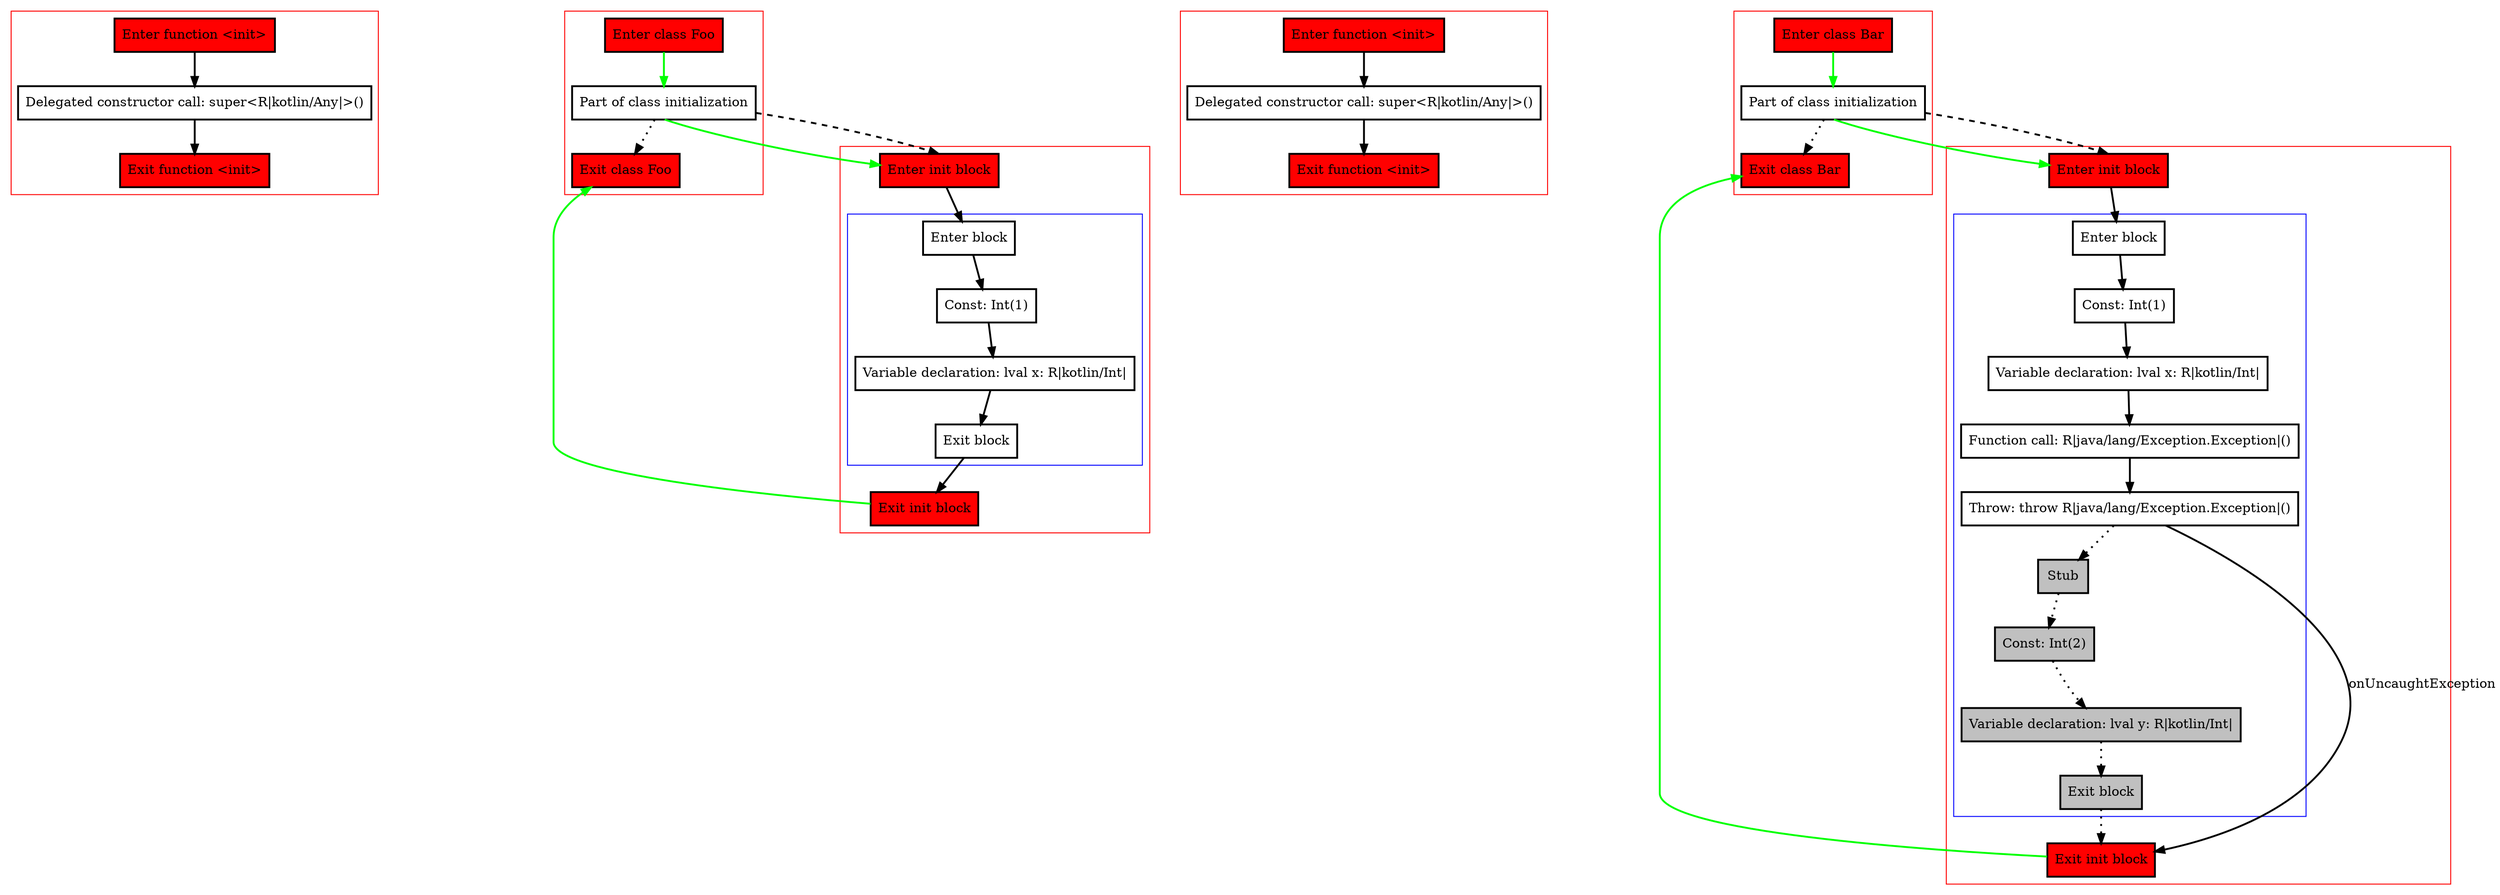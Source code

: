 digraph initBlock_kt {
    graph [nodesep=3]
    node [shape=box penwidth=2]
    edge [penwidth=2]

    subgraph cluster_0 {
        color=red
        0 [label="Enter function <init>" style="filled" fillcolor=red];
        1 [label="Delegated constructor call: super<R|kotlin/Any|>()"];
        2 [label="Exit function <init>" style="filled" fillcolor=red];
    }
    0 -> {1};
    1 -> {2};

    subgraph cluster_1 {
        color=red
        3 [label="Enter init block" style="filled" fillcolor=red];
        subgraph cluster_2 {
            color=blue
            4 [label="Enter block"];
            5 [label="Const: Int(1)"];
            6 [label="Variable declaration: lval x: R|kotlin/Int|"];
            7 [label="Exit block"];
        }
        8 [label="Exit init block" style="filled" fillcolor=red];
    }
    3 -> {4};
    4 -> {5};
    5 -> {6};
    6 -> {7};
    7 -> {8};
    8 -> {11} [color=green];

    subgraph cluster_3 {
        color=red
        9 [label="Enter class Foo" style="filled" fillcolor=red];
        10 [label="Part of class initialization"];
        11 [label="Exit class Foo" style="filled" fillcolor=red];
    }
    9 -> {10} [color=green];
    10 -> {11} [style=dotted];
    10 -> {3} [color=green];
    10 -> {3} [style=dashed];

    subgraph cluster_4 {
        color=red
        12 [label="Enter function <init>" style="filled" fillcolor=red];
        13 [label="Delegated constructor call: super<R|kotlin/Any|>()"];
        14 [label="Exit function <init>" style="filled" fillcolor=red];
    }
    12 -> {13};
    13 -> {14};

    subgraph cluster_5 {
        color=red
        15 [label="Enter init block" style="filled" fillcolor=red];
        subgraph cluster_6 {
            color=blue
            16 [label="Enter block"];
            17 [label="Const: Int(1)"];
            18 [label="Variable declaration: lval x: R|kotlin/Int|"];
            19 [label="Function call: R|java/lang/Exception.Exception|()"];
            20 [label="Throw: throw R|java/lang/Exception.Exception|()"];
            21 [label="Stub" style="filled" fillcolor=gray];
            22 [label="Const: Int(2)" style="filled" fillcolor=gray];
            23 [label="Variable declaration: lval y: R|kotlin/Int|" style="filled" fillcolor=gray];
            24 [label="Exit block" style="filled" fillcolor=gray];
        }
        25 [label="Exit init block" style="filled" fillcolor=red];
    }
    15 -> {16};
    16 -> {17};
    17 -> {18};
    18 -> {19};
    19 -> {20};
    20 -> {25}    [label=onUncaughtException];
    20 -> {21} [style=dotted];
    21 -> {22} [style=dotted];
    22 -> {23} [style=dotted];
    23 -> {24} [style=dotted];
    24 -> {25} [style=dotted];
    25 -> {28} [color=green];

    subgraph cluster_7 {
        color=red
        26 [label="Enter class Bar" style="filled" fillcolor=red];
        27 [label="Part of class initialization"];
        28 [label="Exit class Bar" style="filled" fillcolor=red];
    }
    26 -> {27} [color=green];
    27 -> {28} [style=dotted];
    27 -> {15} [color=green];
    27 -> {15} [style=dashed];

}
